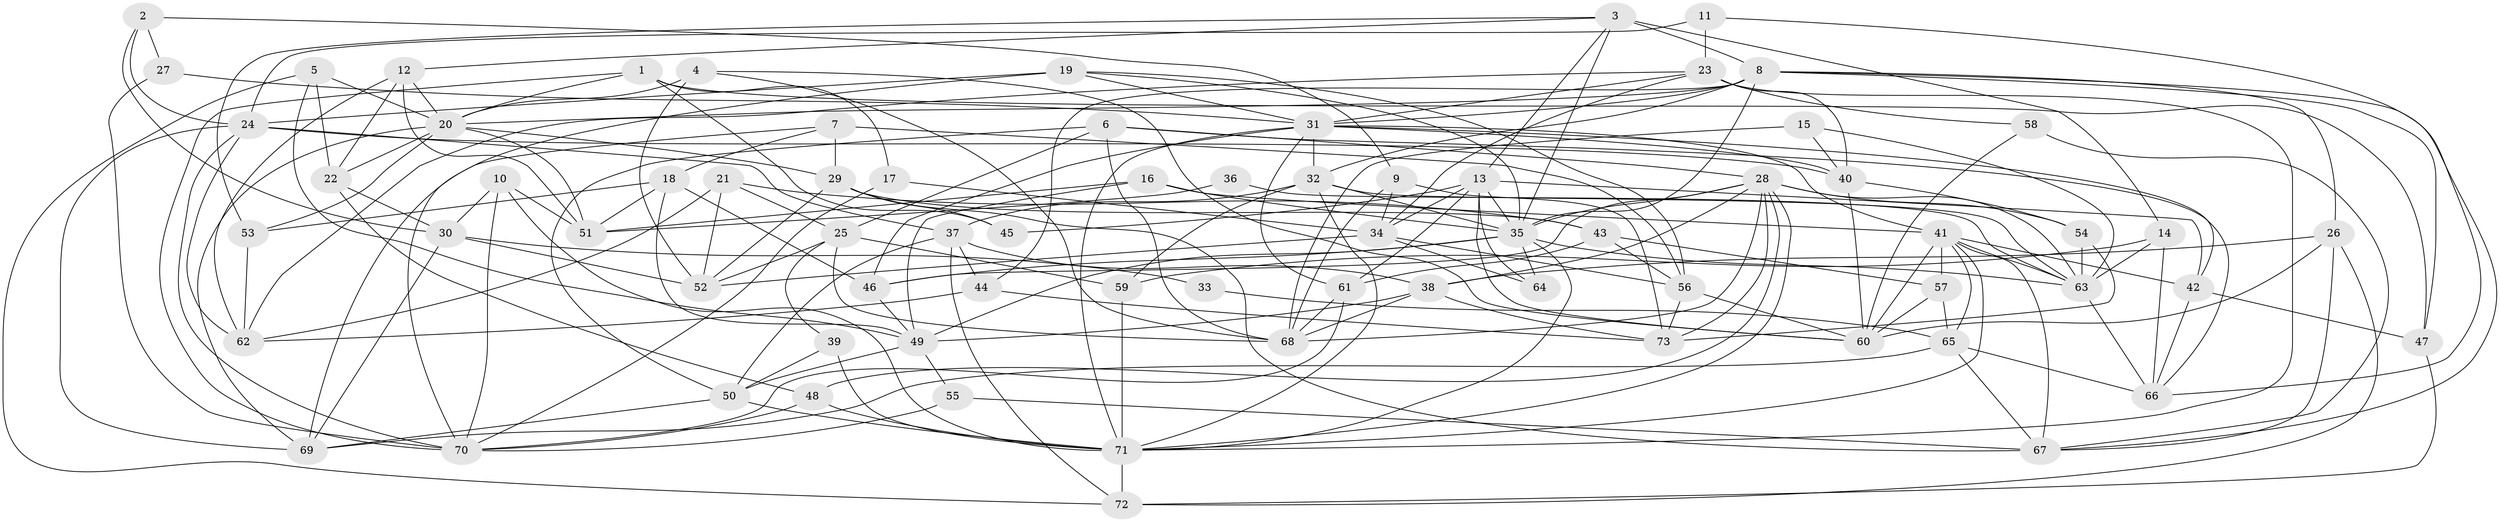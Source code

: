 // original degree distribution, {5: 0.2206896551724138, 2: 0.16551724137931034, 6: 0.12413793103448276, 3: 0.23448275862068965, 4: 0.22758620689655173, 7: 0.020689655172413793, 9: 0.006896551724137931}
// Generated by graph-tools (version 1.1) at 2025/02/03/09/25 03:02:03]
// undirected, 73 vertices, 205 edges
graph export_dot {
graph [start="1"]
  node [color=gray90,style=filled];
  1;
  2;
  3;
  4;
  5;
  6;
  7;
  8;
  9;
  10;
  11;
  12;
  13;
  14;
  15;
  16;
  17;
  18;
  19;
  20;
  21;
  22;
  23;
  24;
  25;
  26;
  27;
  28;
  29;
  30;
  31;
  32;
  33;
  34;
  35;
  36;
  37;
  38;
  39;
  40;
  41;
  42;
  43;
  44;
  45;
  46;
  47;
  48;
  49;
  50;
  51;
  52;
  53;
  54;
  55;
  56;
  57;
  58;
  59;
  60;
  61;
  62;
  63;
  64;
  65;
  66;
  67;
  68;
  69;
  70;
  71;
  72;
  73;
  1 -- 17 [weight=1.0];
  1 -- 20 [weight=1.0];
  1 -- 45 [weight=1.0];
  1 -- 47 [weight=1.0];
  1 -- 70 [weight=1.0];
  2 -- 9 [weight=1.0];
  2 -- 24 [weight=1.0];
  2 -- 27 [weight=1.0];
  2 -- 30 [weight=1.0];
  3 -- 8 [weight=1.0];
  3 -- 12 [weight=1.0];
  3 -- 13 [weight=1.0];
  3 -- 14 [weight=1.0];
  3 -- 35 [weight=1.0];
  3 -- 53 [weight=1.0];
  4 -- 20 [weight=2.0];
  4 -- 52 [weight=1.0];
  4 -- 60 [weight=1.0];
  4 -- 68 [weight=1.0];
  5 -- 20 [weight=1.0];
  5 -- 22 [weight=1.0];
  5 -- 49 [weight=1.0];
  5 -- 72 [weight=1.0];
  6 -- 25 [weight=1.0];
  6 -- 28 [weight=1.0];
  6 -- 50 [weight=1.0];
  6 -- 66 [weight=1.0];
  6 -- 68 [weight=1.0];
  7 -- 18 [weight=1.0];
  7 -- 29 [weight=2.0];
  7 -- 56 [weight=1.0];
  7 -- 69 [weight=1.0];
  8 -- 20 [weight=1.0];
  8 -- 26 [weight=1.0];
  8 -- 31 [weight=1.0];
  8 -- 32 [weight=1.0];
  8 -- 35 [weight=1.0];
  8 -- 44 [weight=1.0];
  8 -- 47 [weight=1.0];
  8 -- 67 [weight=1.0];
  9 -- 34 [weight=1.0];
  9 -- 68 [weight=1.0];
  9 -- 73 [weight=1.0];
  10 -- 30 [weight=1.0];
  10 -- 51 [weight=1.0];
  10 -- 70 [weight=1.0];
  10 -- 71 [weight=1.0];
  11 -- 23 [weight=1.0];
  11 -- 24 [weight=1.0];
  11 -- 66 [weight=1.0];
  12 -- 20 [weight=1.0];
  12 -- 22 [weight=1.0];
  12 -- 51 [weight=1.0];
  12 -- 62 [weight=1.0];
  13 -- 34 [weight=1.0];
  13 -- 35 [weight=2.0];
  13 -- 42 [weight=1.0];
  13 -- 45 [weight=1.0];
  13 -- 60 [weight=1.0];
  13 -- 61 [weight=1.0];
  13 -- 64 [weight=1.0];
  14 -- 59 [weight=1.0];
  14 -- 63 [weight=1.0];
  14 -- 66 [weight=2.0];
  15 -- 40 [weight=1.0];
  15 -- 63 [weight=1.0];
  15 -- 68 [weight=1.0];
  16 -- 35 [weight=1.0];
  16 -- 41 [weight=1.0];
  16 -- 49 [weight=1.0];
  16 -- 51 [weight=1.0];
  17 -- 34 [weight=1.0];
  17 -- 70 [weight=1.0];
  18 -- 46 [weight=1.0];
  18 -- 49 [weight=1.0];
  18 -- 51 [weight=1.0];
  18 -- 53 [weight=1.0];
  19 -- 24 [weight=1.0];
  19 -- 31 [weight=1.0];
  19 -- 35 [weight=1.0];
  19 -- 56 [weight=1.0];
  19 -- 70 [weight=2.0];
  20 -- 22 [weight=1.0];
  20 -- 29 [weight=1.0];
  20 -- 51 [weight=1.0];
  20 -- 53 [weight=1.0];
  20 -- 69 [weight=1.0];
  21 -- 25 [weight=1.0];
  21 -- 43 [weight=1.0];
  21 -- 52 [weight=1.0];
  21 -- 62 [weight=1.0];
  22 -- 30 [weight=1.0];
  22 -- 48 [weight=1.0];
  23 -- 31 [weight=1.0];
  23 -- 34 [weight=1.0];
  23 -- 40 [weight=1.0];
  23 -- 58 [weight=2.0];
  23 -- 62 [weight=1.0];
  23 -- 71 [weight=1.0];
  24 -- 37 [weight=1.0];
  24 -- 40 [weight=1.0];
  24 -- 62 [weight=1.0];
  24 -- 69 [weight=1.0];
  24 -- 70 [weight=1.0];
  25 -- 39 [weight=1.0];
  25 -- 52 [weight=2.0];
  25 -- 59 [weight=1.0];
  25 -- 68 [weight=1.0];
  26 -- 38 [weight=1.0];
  26 -- 60 [weight=1.0];
  26 -- 67 [weight=1.0];
  26 -- 72 [weight=1.0];
  27 -- 31 [weight=1.0];
  27 -- 70 [weight=1.0];
  28 -- 35 [weight=1.0];
  28 -- 38 [weight=1.0];
  28 -- 46 [weight=1.0];
  28 -- 48 [weight=1.0];
  28 -- 54 [weight=1.0];
  28 -- 63 [weight=1.0];
  28 -- 68 [weight=2.0];
  28 -- 71 [weight=1.0];
  28 -- 73 [weight=1.0];
  29 -- 43 [weight=1.0];
  29 -- 45 [weight=1.0];
  29 -- 52 [weight=1.0];
  29 -- 67 [weight=1.0];
  30 -- 33 [weight=1.0];
  30 -- 52 [weight=1.0];
  30 -- 69 [weight=1.0];
  31 -- 32 [weight=1.0];
  31 -- 40 [weight=1.0];
  31 -- 41 [weight=1.0];
  31 -- 42 [weight=1.0];
  31 -- 46 [weight=1.0];
  31 -- 61 [weight=1.0];
  31 -- 71 [weight=1.0];
  32 -- 35 [weight=2.0];
  32 -- 37 [weight=1.0];
  32 -- 59 [weight=1.0];
  32 -- 63 [weight=1.0];
  32 -- 71 [weight=1.0];
  33 -- 65 [weight=1.0];
  34 -- 52 [weight=1.0];
  34 -- 56 [weight=1.0];
  34 -- 64 [weight=1.0];
  35 -- 46 [weight=1.0];
  35 -- 49 [weight=1.0];
  35 -- 63 [weight=1.0];
  35 -- 64 [weight=1.0];
  35 -- 71 [weight=1.0];
  36 -- 51 [weight=1.0];
  36 -- 63 [weight=1.0];
  37 -- 38 [weight=2.0];
  37 -- 44 [weight=1.0];
  37 -- 50 [weight=1.0];
  37 -- 72 [weight=1.0];
  38 -- 49 [weight=1.0];
  38 -- 68 [weight=1.0];
  38 -- 73 [weight=1.0];
  39 -- 50 [weight=1.0];
  39 -- 71 [weight=1.0];
  40 -- 54 [weight=1.0];
  40 -- 60 [weight=1.0];
  41 -- 42 [weight=1.0];
  41 -- 57 [weight=1.0];
  41 -- 60 [weight=1.0];
  41 -- 63 [weight=1.0];
  41 -- 65 [weight=1.0];
  41 -- 67 [weight=1.0];
  41 -- 71 [weight=1.0];
  42 -- 47 [weight=1.0];
  42 -- 66 [weight=1.0];
  43 -- 56 [weight=1.0];
  43 -- 57 [weight=1.0];
  43 -- 61 [weight=1.0];
  44 -- 62 [weight=1.0];
  44 -- 73 [weight=1.0];
  46 -- 49 [weight=1.0];
  47 -- 72 [weight=1.0];
  48 -- 70 [weight=1.0];
  48 -- 71 [weight=1.0];
  49 -- 50 [weight=1.0];
  49 -- 55 [weight=1.0];
  50 -- 69 [weight=1.0];
  50 -- 71 [weight=1.0];
  53 -- 62 [weight=1.0];
  54 -- 63 [weight=1.0];
  54 -- 73 [weight=1.0];
  55 -- 67 [weight=1.0];
  55 -- 70 [weight=1.0];
  56 -- 60 [weight=1.0];
  56 -- 73 [weight=1.0];
  57 -- 60 [weight=1.0];
  57 -- 65 [weight=1.0];
  58 -- 60 [weight=1.0];
  58 -- 67 [weight=1.0];
  59 -- 71 [weight=1.0];
  61 -- 68 [weight=2.0];
  61 -- 70 [weight=1.0];
  63 -- 66 [weight=1.0];
  65 -- 66 [weight=1.0];
  65 -- 67 [weight=1.0];
  65 -- 69 [weight=1.0];
  71 -- 72 [weight=1.0];
}
